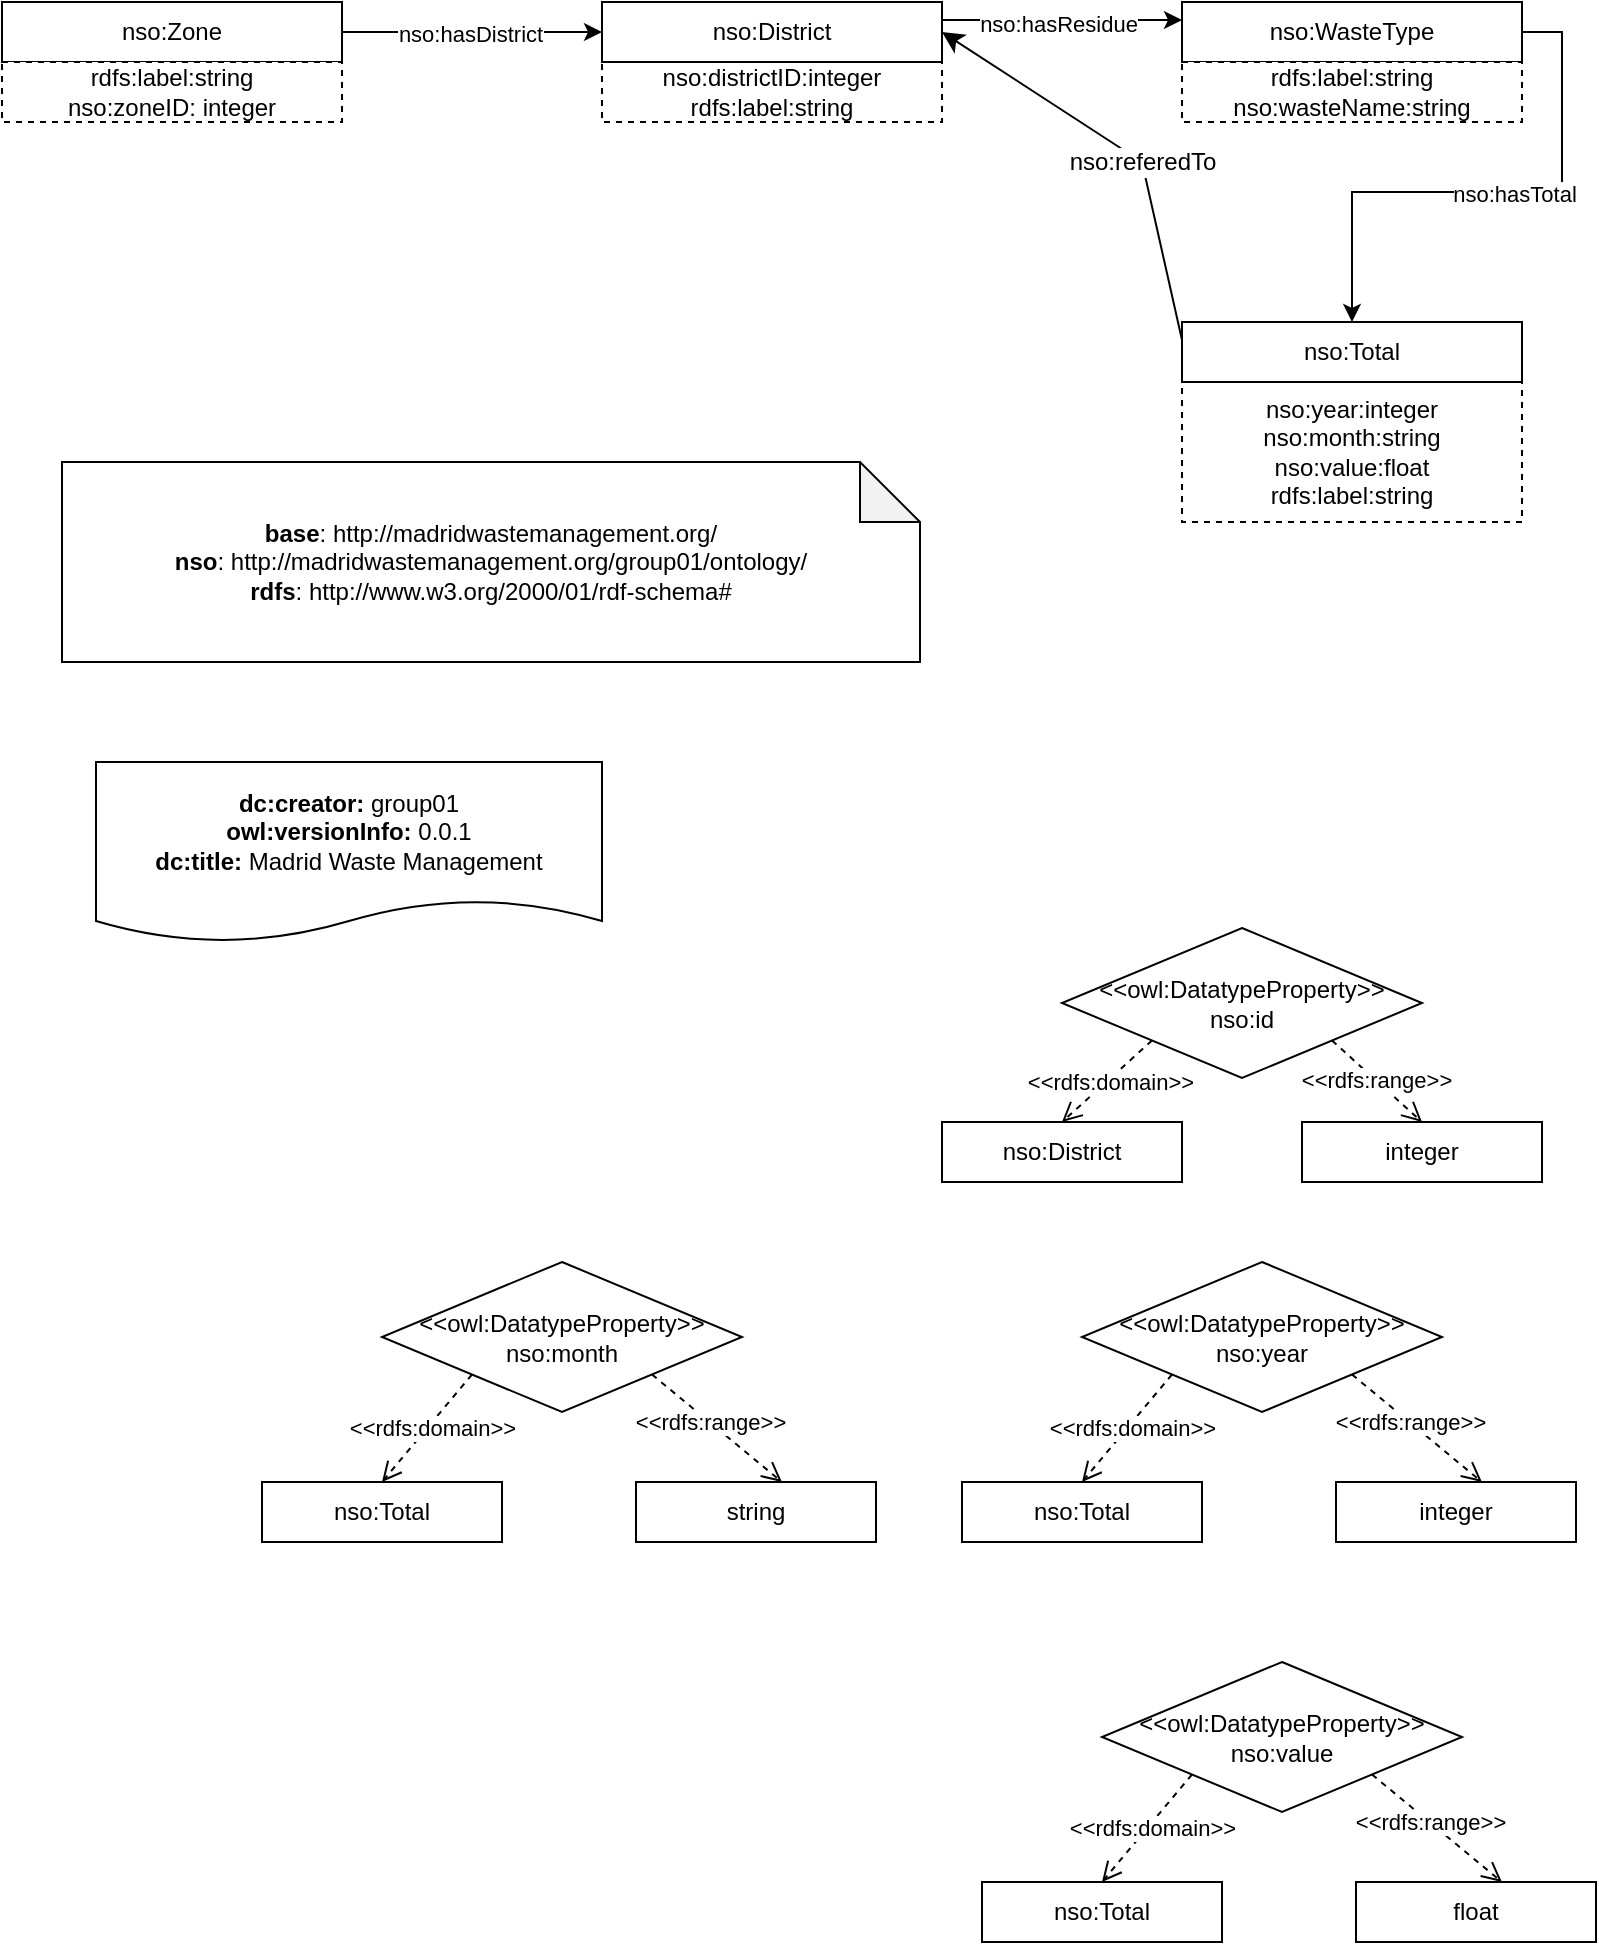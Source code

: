 <mxfile version="22.0.5" type="device">
  <diagram name="Pagina-1" id="1RlD7k3v_khYpdEVKCjm">
    <mxGraphModel dx="1026" dy="636" grid="1" gridSize="10" guides="1" tooltips="1" connect="1" arrows="1" fold="1" page="1" pageScale="1" pageWidth="827" pageHeight="1169" math="0" shadow="0">
      <root>
        <mxCell id="0" />
        <mxCell id="1" parent="0" />
        <mxCell id="r6KnwTTkaE7kSFxnoHc5-1" value="nso:districtID:integer&lt;br&gt;rdfs:label:string" style="rounded=0;whiteSpace=wrap;html=1;snapToPoint=1;points=[[0.1,0],[0.2,0],[0.3,0],[0.4,0],[0.5,0],[0.6,0],[0.7,0],[0.8,0],[0.9,0],[0,0.1],[0,0.3],[0,0.5],[0,0.7],[0,0.9],[0.1,1],[0.2,1],[0.3,1],[0.4,1],[0.5,1],[0.6,1],[0.7,1],[0.8,1],[0.9,1],[1,0.1],[1,0.3],[1,0.5],[1,0.7],[1,0.9]];dashed=1;" parent="1" vertex="1">
          <mxGeometry x="340" y="110" width="170" height="30" as="geometry" />
        </mxCell>
        <mxCell id="r6KnwTTkaE7kSFxnoHc5-2" value="nso:District" style="rounded=0;whiteSpace=wrap;html=1;snapToPoint=1;points=[[0.1,0],[0.2,0],[0.3,0],[0.4,0],[0.5,0],[0.6,0],[0.7,0],[0.8,0],[0.9,0],[0,0.1],[0,0.3],[0,0.5],[0,0.7],[0,0.9],[0.1,1],[0.2,1],[0.3,1],[0.4,1],[0.5,1],[0.6,1],[0.7,1],[0.8,1],[0.9,1],[1,0.1],[1,0.3],[1,0.5],[1,0.7],[1,0.9]];" parent="1" vertex="1">
          <mxGeometry x="340" y="80" width="170" height="30" as="geometry" />
        </mxCell>
        <mxCell id="r6KnwTTkaE7kSFxnoHc5-14" style="edgeStyle=orthogonalEdgeStyle;rounded=0;orthogonalLoop=1;jettySize=auto;html=1;entryX=0.5;entryY=0;entryDx=0;entryDy=0;exitX=1;exitY=0.5;exitDx=0;exitDy=0;" parent="1" source="r6KnwTTkaE7kSFxnoHc5-7" target="r6KnwTTkaE7kSFxnoHc5-13" edge="1">
          <mxGeometry relative="1" as="geometry">
            <mxPoint x="710" y="141" as="sourcePoint" />
          </mxGeometry>
        </mxCell>
        <mxCell id="r6KnwTTkaE7kSFxnoHc5-15" value="nso:hasTotal" style="edgeLabel;html=1;align=center;verticalAlign=middle;resizable=0;points=[];" parent="r6KnwTTkaE7kSFxnoHc5-14" vertex="1" connectable="0">
          <mxGeometry x="-0.089" y="1" relative="1" as="geometry">
            <mxPoint x="-1" as="offset" />
          </mxGeometry>
        </mxCell>
        <mxCell id="r6KnwTTkaE7kSFxnoHc5-7" value="nso:WasteType" style="rounded=0;whiteSpace=wrap;html=1;snapToPoint=1;points=[[0.1,0],[0.2,0],[0.3,0],[0.4,0],[0.5,0],[0.6,0],[0.7,0],[0.8,0],[0.9,0],[0,0.1],[0,0.3],[0,0.5],[0,0.7],[0,0.9],[0.1,1],[0.2,1],[0.3,1],[0.4,1],[0.5,1],[0.6,1],[0.7,1],[0.8,1],[0.9,1],[1,0.1],[1,0.3],[1,0.5],[1,0.7],[1,0.9]];" parent="1" vertex="1">
          <mxGeometry x="630" y="80" width="170" height="30" as="geometry" />
        </mxCell>
        <mxCell id="r6KnwTTkaE7kSFxnoHc5-10" style="edgeStyle=orthogonalEdgeStyle;rounded=0;orthogonalLoop=1;jettySize=auto;html=1;exitX=1;exitY=0.3;exitDx=0;exitDy=0;entryX=0;entryY=0.3;entryDx=0;entryDy=0;" parent="1" source="r6KnwTTkaE7kSFxnoHc5-2" target="r6KnwTTkaE7kSFxnoHc5-7" edge="1">
          <mxGeometry relative="1" as="geometry">
            <mxPoint x="440" y="260" as="targetPoint" />
          </mxGeometry>
        </mxCell>
        <mxCell id="r6KnwTTkaE7kSFxnoHc5-11" value="nso:hasResidue" style="edgeLabel;html=1;align=center;verticalAlign=middle;resizable=0;points=[];" parent="r6KnwTTkaE7kSFxnoHc5-10" vertex="1" connectable="0">
          <mxGeometry x="-0.039" y="-2" relative="1" as="geometry">
            <mxPoint as="offset" />
          </mxGeometry>
        </mxCell>
        <mxCell id="r6KnwTTkaE7kSFxnoHc5-12" value="nso:year:integer&lt;br&gt;nso:month:string&lt;br&gt;nso:value:float&lt;br&gt;rdfs:label:string" style="rounded=0;whiteSpace=wrap;html=1;snapToPoint=1;points=[[0.1,0],[0.2,0],[0.3,0],[0.4,0],[0.5,0],[0.6,0],[0.7,0],[0.8,0],[0.9,0],[0,0.1],[0,0.3],[0,0.5],[0,0.7],[0,0.9],[0.1,1],[0.2,1],[0.3,1],[0.4,1],[0.5,1],[0.6,1],[0.7,1],[0.8,1],[0.9,1],[1,0.1],[1,0.3],[1,0.5],[1,0.7],[1,0.9]];dashed=1;" parent="1" vertex="1">
          <mxGeometry x="630" y="270" width="170" height="70" as="geometry" />
        </mxCell>
        <mxCell id="r6KnwTTkaE7kSFxnoHc5-13" value="nso:Total" style="rounded=0;whiteSpace=wrap;html=1;snapToPoint=1;points=[[0.1,0],[0.2,0],[0.3,0],[0.4,0],[0.5,0],[0.6,0],[0.7,0],[0.8,0],[0.9,0],[0,0.1],[0,0.3],[0,0.5],[0,0.7],[0,0.9],[0.1,1],[0.2,1],[0.3,1],[0.4,1],[0.5,1],[0.6,1],[0.7,1],[0.8,1],[0.9,1],[1,0.1],[1,0.3],[1,0.5],[1,0.7],[1,0.9]];" parent="1" vertex="1">
          <mxGeometry x="630" y="240" width="170" height="30" as="geometry" />
        </mxCell>
        <mxCell id="r6KnwTTkaE7kSFxnoHc5-18" style="edgeStyle=orthogonalEdgeStyle;rounded=0;orthogonalLoop=1;jettySize=auto;html=1;exitX=1;exitY=0.5;exitDx=0;exitDy=0;entryX=0;entryY=0.5;entryDx=0;entryDy=0;" parent="1" source="r6KnwTTkaE7kSFxnoHc5-17" target="r6KnwTTkaE7kSFxnoHc5-2" edge="1">
          <mxGeometry relative="1" as="geometry" />
        </mxCell>
        <mxCell id="r6KnwTTkaE7kSFxnoHc5-19" value="nso:hasDistrict" style="edgeLabel;html=1;align=center;verticalAlign=middle;resizable=0;points=[];" parent="r6KnwTTkaE7kSFxnoHc5-18" vertex="1" connectable="0">
          <mxGeometry x="-0.017" y="-1" relative="1" as="geometry">
            <mxPoint as="offset" />
          </mxGeometry>
        </mxCell>
        <mxCell id="r6KnwTTkaE7kSFxnoHc5-17" value="nso:Zone" style="rounded=0;whiteSpace=wrap;html=1;snapToPoint=1;points=[[0.1,0],[0.2,0],[0.3,0],[0.4,0],[0.5,0],[0.6,0],[0.7,0],[0.8,0],[0.9,0],[0,0.1],[0,0.3],[0,0.5],[0,0.7],[0,0.9],[0.1,1],[0.2,1],[0.3,1],[0.4,1],[0.5,1],[0.6,1],[0.7,1],[0.8,1],[0.9,1],[1,0.1],[1,0.3],[1,0.5],[1,0.7],[1,0.9]];" parent="1" vertex="1">
          <mxGeometry x="40" y="80" width="170" height="30" as="geometry" />
        </mxCell>
        <mxCell id="PTtcGUtyKkrxVg12ckht-1" value="&lt;div&gt;&lt;b&gt;base&lt;/b&gt;: http://madridwastemanagement.org/&lt;/div&gt;&lt;div&gt;&lt;b&gt;nso&lt;/b&gt;:&amp;nbsp;http://madridwastemanagement.org/group01/ontology/&lt;br&gt;&lt;/div&gt;&lt;div&gt;&lt;span style=&quot;background-color: initial;&quot;&gt;&lt;b&gt;rdfs&lt;/b&gt;: http://www.w3.org/2000/01/rdf-schema#&lt;br&gt;&lt;/span&gt;&lt;/div&gt;" style="shape=note;whiteSpace=wrap;html=1;backgroundOutline=1;darkOpacity=0.05;" parent="1" vertex="1">
          <mxGeometry x="70" y="310" width="429" height="100" as="geometry" />
        </mxCell>
        <mxCell id="PTtcGUtyKkrxVg12ckht-4" value="&lt;div&gt;&amp;lt;&amp;lt;owl:DatatypeProperty&amp;gt;&amp;gt; nso:id&lt;br&gt;&lt;/div&gt;" style="rhombus;whiteSpace=wrap;html=1;" parent="1" vertex="1">
          <mxGeometry x="570.0" y="543.0" width="180" height="75" as="geometry" />
        </mxCell>
        <mxCell id="PTtcGUtyKkrxVg12ckht-5" value="integer" style="rounded=0;whiteSpace=wrap;html=1;snapToPoint=1;points=[[0.1,0],[0.2,0],[0.3,0],[0.4,0],[0.5,0],[0.6,0],[0.7,0],[0.8,0],[0.9,0],[0,0.1],[0,0.3],[0,0.5],[0,0.7],[0,0.9],[0.1,1],[0.2,1],[0.3,1],[0.4,1],[0.5,1],[0.6,1],[0.7,1],[0.8,1],[0.9,1],[1,0.1],[1,0.3],[1,0.5],[1,0.7],[1,0.9]];" parent="1" vertex="1">
          <mxGeometry x="690.0" y="640.0" width="120" height="30" as="geometry" />
        </mxCell>
        <mxCell id="PTtcGUtyKkrxVg12ckht-6" value="nso:District" style="rounded=0;whiteSpace=wrap;html=1;snapToPoint=1;points=[[0.1,0],[0.2,0],[0.3,0],[0.4,0],[0.5,0],[0.6,0],[0.7,0],[0.8,0],[0.9,0],[0,0.1],[0,0.3],[0,0.5],[0,0.7],[0,0.9],[0.1,1],[0.2,1],[0.3,1],[0.4,1],[0.5,1],[0.6,1],[0.7,1],[0.8,1],[0.9,1],[1,0.1],[1,0.3],[1,0.5],[1,0.7],[1,0.9]];" parent="1" vertex="1">
          <mxGeometry x="510.0" y="640.0" width="120" height="30" as="geometry" />
        </mxCell>
        <mxCell id="PTtcGUtyKkrxVg12ckht-7" value="" style="endArrow=open;html=1;fontColor=#000099;endFill=0;dashed=1;entryX=0.5;entryY=0;entryDx=0;entryDy=0;endSize=8;arcSize=0;exitX=1;exitY=1;exitDx=0;exitDy=0;rounded=0;" parent="1" source="PTtcGUtyKkrxVg12ckht-4" target="PTtcGUtyKkrxVg12ckht-5" edge="1">
          <mxGeometry width="50" height="50" relative="1" as="geometry">
            <mxPoint x="705.0" y="599.0" as="sourcePoint" />
            <mxPoint x="514.39" y="723" as="targetPoint" />
          </mxGeometry>
        </mxCell>
        <mxCell id="PTtcGUtyKkrxVg12ckht-8" value="&lt;div&gt;&amp;lt;&amp;lt;rdfs:range&amp;gt;&amp;gt;&lt;/div&gt;" style="edgeLabel;html=1;align=center;verticalAlign=middle;resizable=0;points=[];" parent="PTtcGUtyKkrxVg12ckht-7" vertex="1" connectable="0">
          <mxGeometry x="-0.352" y="-1" relative="1" as="geometry">
            <mxPoint x="7.82" y="5.56" as="offset" />
          </mxGeometry>
        </mxCell>
        <mxCell id="PTtcGUtyKkrxVg12ckht-9" value="" style="endArrow=open;html=1;fontColor=#000099;endFill=0;dashed=1;endSize=8;entryX=0.5;entryY=0;entryDx=0;entryDy=0;arcSize=0;exitX=0;exitY=1;exitDx=0;exitDy=0;rounded=0;" parent="1" source="PTtcGUtyKkrxVg12ckht-4" target="PTtcGUtyKkrxVg12ckht-6" edge="1">
          <mxGeometry width="50" height="50" relative="1" as="geometry">
            <mxPoint x="529.997" y="723.607" as="sourcePoint" />
            <mxPoint x="581.39" y="698" as="targetPoint" />
          </mxGeometry>
        </mxCell>
        <mxCell id="PTtcGUtyKkrxVg12ckht-10" value="&lt;div&gt;&amp;lt;&amp;lt;rdfs:domain&amp;gt;&amp;gt;&lt;/div&gt;" style="edgeLabel;html=1;align=center;verticalAlign=middle;resizable=0;points=[];" parent="PTtcGUtyKkrxVg12ckht-9" vertex="1" connectable="0">
          <mxGeometry x="-0.055" y="2" relative="1" as="geometry">
            <mxPoint x="-1" as="offset" />
          </mxGeometry>
        </mxCell>
        <mxCell id="PTtcGUtyKkrxVg12ckht-13" value="&lt;div&gt;&amp;lt;&amp;lt;owl:DatatypeProperty&amp;gt;&amp;gt; nso:year&lt;br&gt;&lt;/div&gt;" style="rhombus;whiteSpace=wrap;html=1;" parent="1" vertex="1">
          <mxGeometry x="580.0" y="710.0" width="180" height="75" as="geometry" />
        </mxCell>
        <mxCell id="PTtcGUtyKkrxVg12ckht-14" value="" style="endArrow=open;html=1;fontColor=#000099;endFill=0;dashed=1;entryX=0.608;entryY=0;entryDx=0;entryDy=0;endSize=8;arcSize=0;exitX=1;exitY=1;exitDx=0;exitDy=0;rounded=0;entryPerimeter=0;" parent="1" source="PTtcGUtyKkrxVg12ckht-13" target="PTtcGUtyKkrxVg12ckht-20" edge="1">
          <mxGeometry width="50" height="50" relative="1" as="geometry">
            <mxPoint x="715.0" y="766.0" as="sourcePoint" />
            <mxPoint x="770" y="815" as="targetPoint" />
          </mxGeometry>
        </mxCell>
        <mxCell id="PTtcGUtyKkrxVg12ckht-15" value="&lt;div&gt;&amp;lt;&amp;lt;rdfs:range&amp;gt;&amp;gt;&lt;/div&gt;" style="edgeLabel;html=1;align=center;verticalAlign=middle;resizable=0;points=[];" parent="PTtcGUtyKkrxVg12ckht-14" vertex="1" connectable="0">
          <mxGeometry x="-0.352" y="-1" relative="1" as="geometry">
            <mxPoint x="7.82" y="5.56" as="offset" />
          </mxGeometry>
        </mxCell>
        <mxCell id="PTtcGUtyKkrxVg12ckht-16" value="" style="endArrow=open;html=1;fontColor=#000099;endFill=0;dashed=1;endSize=8;arcSize=0;exitX=0;exitY=1;exitDx=0;exitDy=0;rounded=0;entryX=0.5;entryY=0;entryDx=0;entryDy=0;" parent="1" source="PTtcGUtyKkrxVg12ckht-13" target="PTtcGUtyKkrxVg12ckht-18" edge="1">
          <mxGeometry width="50" height="50" relative="1" as="geometry">
            <mxPoint x="539.997" y="890.607" as="sourcePoint" />
            <mxPoint x="580" y="815" as="targetPoint" />
          </mxGeometry>
        </mxCell>
        <mxCell id="PTtcGUtyKkrxVg12ckht-17" value="&lt;div&gt;&amp;lt;&amp;lt;rdfs:domain&amp;gt;&amp;gt;&lt;/div&gt;" style="edgeLabel;html=1;align=center;verticalAlign=middle;resizable=0;points=[];" parent="PTtcGUtyKkrxVg12ckht-16" vertex="1" connectable="0">
          <mxGeometry x="-0.055" y="2" relative="1" as="geometry">
            <mxPoint x="-1" as="offset" />
          </mxGeometry>
        </mxCell>
        <mxCell id="PTtcGUtyKkrxVg12ckht-18" value="nso:Total" style="rounded=0;whiteSpace=wrap;html=1;snapToPoint=1;points=[[0.1,0],[0.2,0],[0.3,0],[0.4,0],[0.5,0],[0.6,0],[0.7,0],[0.8,0],[0.9,0],[0,0.1],[0,0.3],[0,0.5],[0,0.7],[0,0.9],[0.1,1],[0.2,1],[0.3,1],[0.4,1],[0.5,1],[0.6,1],[0.7,1],[0.8,1],[0.9,1],[1,0.1],[1,0.3],[1,0.5],[1,0.7],[1,0.9]];" parent="1" vertex="1">
          <mxGeometry x="520.0" y="820.0" width="120" height="30" as="geometry" />
        </mxCell>
        <mxCell id="PTtcGUtyKkrxVg12ckht-20" value="integer" style="rounded=0;whiteSpace=wrap;html=1;snapToPoint=1;points=[[0.1,0],[0.2,0],[0.3,0],[0.4,0],[0.5,0],[0.6,0],[0.7,0],[0.8,0],[0.9,0],[0,0.1],[0,0.3],[0,0.5],[0,0.7],[0,0.9],[0.1,1],[0.2,1],[0.3,1],[0.4,1],[0.5,1],[0.6,1],[0.7,1],[0.8,1],[0.9,1],[1,0.1],[1,0.3],[1,0.5],[1,0.7],[1,0.9]];" parent="1" vertex="1">
          <mxGeometry x="707.0" y="820.0" width="120" height="30" as="geometry" />
        </mxCell>
        <mxCell id="PTtcGUtyKkrxVg12ckht-21" value="&lt;div&gt;&amp;lt;&amp;lt;owl:DatatypeProperty&amp;gt;&amp;gt; nso:month&lt;br&gt;&lt;/div&gt;" style="rhombus;whiteSpace=wrap;html=1;" parent="1" vertex="1">
          <mxGeometry x="230.0" y="710.0" width="180" height="75" as="geometry" />
        </mxCell>
        <mxCell id="PTtcGUtyKkrxVg12ckht-22" value="" style="endArrow=open;html=1;fontColor=#000099;endFill=0;dashed=1;entryX=0.608;entryY=0;entryDx=0;entryDy=0;endSize=8;arcSize=0;exitX=1;exitY=1;exitDx=0;exitDy=0;rounded=0;entryPerimeter=0;" parent="1" source="PTtcGUtyKkrxVg12ckht-21" target="PTtcGUtyKkrxVg12ckht-27" edge="1">
          <mxGeometry width="50" height="50" relative="1" as="geometry">
            <mxPoint x="365.0" y="766.0" as="sourcePoint" />
            <mxPoint x="420" y="815" as="targetPoint" />
          </mxGeometry>
        </mxCell>
        <mxCell id="PTtcGUtyKkrxVg12ckht-23" value="&lt;div&gt;&amp;lt;&amp;lt;rdfs:range&amp;gt;&amp;gt;&lt;/div&gt;" style="edgeLabel;html=1;align=center;verticalAlign=middle;resizable=0;points=[];" parent="PTtcGUtyKkrxVg12ckht-22" vertex="1" connectable="0">
          <mxGeometry x="-0.352" y="-1" relative="1" as="geometry">
            <mxPoint x="7.82" y="5.56" as="offset" />
          </mxGeometry>
        </mxCell>
        <mxCell id="PTtcGUtyKkrxVg12ckht-24" value="" style="endArrow=open;html=1;fontColor=#000099;endFill=0;dashed=1;endSize=8;arcSize=0;exitX=0;exitY=1;exitDx=0;exitDy=0;rounded=0;entryX=0.5;entryY=0;entryDx=0;entryDy=0;" parent="1" source="PTtcGUtyKkrxVg12ckht-21" target="PTtcGUtyKkrxVg12ckht-26" edge="1">
          <mxGeometry width="50" height="50" relative="1" as="geometry">
            <mxPoint x="189.997" y="890.607" as="sourcePoint" />
            <mxPoint x="230" y="815" as="targetPoint" />
          </mxGeometry>
        </mxCell>
        <mxCell id="PTtcGUtyKkrxVg12ckht-25" value="&lt;div&gt;&amp;lt;&amp;lt;rdfs:domain&amp;gt;&amp;gt;&lt;/div&gt;" style="edgeLabel;html=1;align=center;verticalAlign=middle;resizable=0;points=[];" parent="PTtcGUtyKkrxVg12ckht-24" vertex="1" connectable="0">
          <mxGeometry x="-0.055" y="2" relative="1" as="geometry">
            <mxPoint x="-1" as="offset" />
          </mxGeometry>
        </mxCell>
        <mxCell id="PTtcGUtyKkrxVg12ckht-26" value="nso:Total" style="rounded=0;whiteSpace=wrap;html=1;snapToPoint=1;points=[[0.1,0],[0.2,0],[0.3,0],[0.4,0],[0.5,0],[0.6,0],[0.7,0],[0.8,0],[0.9,0],[0,0.1],[0,0.3],[0,0.5],[0,0.7],[0,0.9],[0.1,1],[0.2,1],[0.3,1],[0.4,1],[0.5,1],[0.6,1],[0.7,1],[0.8,1],[0.9,1],[1,0.1],[1,0.3],[1,0.5],[1,0.7],[1,0.9]];" parent="1" vertex="1">
          <mxGeometry x="170.0" y="820.0" width="120" height="30" as="geometry" />
        </mxCell>
        <mxCell id="PTtcGUtyKkrxVg12ckht-27" value="string" style="rounded=0;whiteSpace=wrap;html=1;snapToPoint=1;points=[[0.1,0],[0.2,0],[0.3,0],[0.4,0],[0.5,0],[0.6,0],[0.7,0],[0.8,0],[0.9,0],[0,0.1],[0,0.3],[0,0.5],[0,0.7],[0,0.9],[0.1,1],[0.2,1],[0.3,1],[0.4,1],[0.5,1],[0.6,1],[0.7,1],[0.8,1],[0.9,1],[1,0.1],[1,0.3],[1,0.5],[1,0.7],[1,0.9]];" parent="1" vertex="1">
          <mxGeometry x="357.0" y="820.0" width="120" height="30" as="geometry" />
        </mxCell>
        <mxCell id="PTtcGUtyKkrxVg12ckht-28" value="&lt;div&gt;&lt;b&gt;dc:creator:&lt;/b&gt;&amp;nbsp;group01&lt;/div&gt;&lt;div&gt;&lt;b&gt;owl:versionInfo:&lt;/b&gt; 0.0.1&lt;/div&gt;&lt;div&gt;&lt;b&gt;dc:title:&lt;/b&gt;&amp;nbsp;Madrid Waste Management&lt;/div&gt;" style="shape=document;whiteSpace=wrap;html=1;boundedLbl=1;labelBackgroundColor=#ffffff;strokeColor=#000000;fontSize=12;fontColor=#000000;size=0.233;" parent="1" vertex="1">
          <mxGeometry x="87" y="460" width="253" height="90" as="geometry" />
        </mxCell>
        <mxCell id="URHMQPgpJghsnsx-wSB9-1" value="" style="endArrow=classic;html=1;entryX=1;entryY=0.5;entryDx=0;entryDy=0;endSize=8;arcSize=0;rounded=0;exitX=0;exitY=0.3;exitDx=0;exitDy=0;" parent="1" source="r6KnwTTkaE7kSFxnoHc5-13" target="r6KnwTTkaE7kSFxnoHc5-2" edge="1">
          <mxGeometry width="50" height="50" relative="1" as="geometry">
            <mxPoint x="570" y="240" as="sourcePoint" />
            <mxPoint x="507" y="340" as="targetPoint" />
            <Array as="points">
              <mxPoint x="610" y="160" />
            </Array>
          </mxGeometry>
        </mxCell>
        <mxCell id="URHMQPgpJghsnsx-wSB9-2" value="nso:referedTo" style="text;html=1;align=center;verticalAlign=middle;resizable=0;points=[];labelBackgroundColor=#ffffff;" parent="URHMQPgpJghsnsx-wSB9-1" vertex="1" connectable="0">
          <mxGeometry x="-0.127" relative="1" as="geometry">
            <mxPoint as="offset" />
          </mxGeometry>
        </mxCell>
        <mxCell id="iv4-HoFru1JKthgNmINN-1" value="rdfs:label:string&lt;br&gt;nso:wasteName:string" style="rounded=0;whiteSpace=wrap;html=1;snapToPoint=1;points=[[0.1,0],[0.2,0],[0.3,0],[0.4,0],[0.5,0],[0.6,0],[0.7,0],[0.8,0],[0.9,0],[0,0.1],[0,0.3],[0,0.5],[0,0.7],[0,0.9],[0.1,1],[0.2,1],[0.3,1],[0.4,1],[0.5,1],[0.6,1],[0.7,1],[0.8,1],[0.9,1],[1,0.1],[1,0.3],[1,0.5],[1,0.7],[1,0.9]];dashed=1;" parent="1" vertex="1">
          <mxGeometry x="630" y="110" width="170" height="30" as="geometry" />
        </mxCell>
        <mxCell id="iv4-HoFru1JKthgNmINN-17" value="rdfs:label:string&lt;br&gt;nso:zoneID: integer" style="rounded=0;whiteSpace=wrap;html=1;snapToPoint=1;points=[[0.1,0],[0.2,0],[0.3,0],[0.4,0],[0.5,0],[0.6,0],[0.7,0],[0.8,0],[0.9,0],[0,0.1],[0,0.3],[0,0.5],[0,0.7],[0,0.9],[0.1,1],[0.2,1],[0.3,1],[0.4,1],[0.5,1],[0.6,1],[0.7,1],[0.8,1],[0.9,1],[1,0.1],[1,0.3],[1,0.5],[1,0.7],[1,0.9]];dashed=1;" parent="1" vertex="1">
          <mxGeometry x="40" y="110" width="170" height="30" as="geometry" />
        </mxCell>
        <mxCell id="iv4-HoFru1JKthgNmINN-18" value="&lt;div&gt;&amp;lt;&amp;lt;owl:DatatypeProperty&amp;gt;&amp;gt; nso:value&lt;br&gt;&lt;/div&gt;" style="rhombus;whiteSpace=wrap;html=1;" parent="1" vertex="1">
          <mxGeometry x="590.0" y="910.0" width="180" height="75" as="geometry" />
        </mxCell>
        <mxCell id="iv4-HoFru1JKthgNmINN-19" value="" style="endArrow=open;html=1;fontColor=#000099;endFill=0;dashed=1;entryX=0.608;entryY=0;entryDx=0;entryDy=0;endSize=8;arcSize=0;exitX=1;exitY=1;exitDx=0;exitDy=0;rounded=0;entryPerimeter=0;" parent="1" source="iv4-HoFru1JKthgNmINN-18" target="iv4-HoFru1JKthgNmINN-24" edge="1">
          <mxGeometry width="50" height="50" relative="1" as="geometry">
            <mxPoint x="725.0" y="966.0" as="sourcePoint" />
            <mxPoint x="780" y="1015" as="targetPoint" />
          </mxGeometry>
        </mxCell>
        <mxCell id="iv4-HoFru1JKthgNmINN-20" value="&lt;div&gt;&amp;lt;&amp;lt;rdfs:range&amp;gt;&amp;gt;&lt;/div&gt;" style="edgeLabel;html=1;align=center;verticalAlign=middle;resizable=0;points=[];" parent="iv4-HoFru1JKthgNmINN-19" vertex="1" connectable="0">
          <mxGeometry x="-0.352" y="-1" relative="1" as="geometry">
            <mxPoint x="7.82" y="5.56" as="offset" />
          </mxGeometry>
        </mxCell>
        <mxCell id="iv4-HoFru1JKthgNmINN-21" value="" style="endArrow=open;html=1;fontColor=#000099;endFill=0;dashed=1;endSize=8;arcSize=0;exitX=0;exitY=1;exitDx=0;exitDy=0;rounded=0;entryX=0.5;entryY=0;entryDx=0;entryDy=0;" parent="1" source="iv4-HoFru1JKthgNmINN-18" target="iv4-HoFru1JKthgNmINN-23" edge="1">
          <mxGeometry width="50" height="50" relative="1" as="geometry">
            <mxPoint x="549.997" y="1090.607" as="sourcePoint" />
            <mxPoint x="590" y="1015" as="targetPoint" />
          </mxGeometry>
        </mxCell>
        <mxCell id="iv4-HoFru1JKthgNmINN-22" value="&lt;div&gt;&amp;lt;&amp;lt;rdfs:domain&amp;gt;&amp;gt;&lt;/div&gt;" style="edgeLabel;html=1;align=center;verticalAlign=middle;resizable=0;points=[];" parent="iv4-HoFru1JKthgNmINN-21" vertex="1" connectable="0">
          <mxGeometry x="-0.055" y="2" relative="1" as="geometry">
            <mxPoint x="-1" as="offset" />
          </mxGeometry>
        </mxCell>
        <mxCell id="iv4-HoFru1JKthgNmINN-23" value="nso:Total" style="rounded=0;whiteSpace=wrap;html=1;snapToPoint=1;points=[[0.1,0],[0.2,0],[0.3,0],[0.4,0],[0.5,0],[0.6,0],[0.7,0],[0.8,0],[0.9,0],[0,0.1],[0,0.3],[0,0.5],[0,0.7],[0,0.9],[0.1,1],[0.2,1],[0.3,1],[0.4,1],[0.5,1],[0.6,1],[0.7,1],[0.8,1],[0.9,1],[1,0.1],[1,0.3],[1,0.5],[1,0.7],[1,0.9]];" parent="1" vertex="1">
          <mxGeometry x="530.0" y="1020.0" width="120" height="30" as="geometry" />
        </mxCell>
        <mxCell id="iv4-HoFru1JKthgNmINN-24" value="float" style="rounded=0;whiteSpace=wrap;html=1;snapToPoint=1;points=[[0.1,0],[0.2,0],[0.3,0],[0.4,0],[0.5,0],[0.6,0],[0.7,0],[0.8,0],[0.9,0],[0,0.1],[0,0.3],[0,0.5],[0,0.7],[0,0.9],[0.1,1],[0.2,1],[0.3,1],[0.4,1],[0.5,1],[0.6,1],[0.7,1],[0.8,1],[0.9,1],[1,0.1],[1,0.3],[1,0.5],[1,0.7],[1,0.9]];" parent="1" vertex="1">
          <mxGeometry x="717.0" y="1020.0" width="120" height="30" as="geometry" />
        </mxCell>
      </root>
    </mxGraphModel>
  </diagram>
</mxfile>
